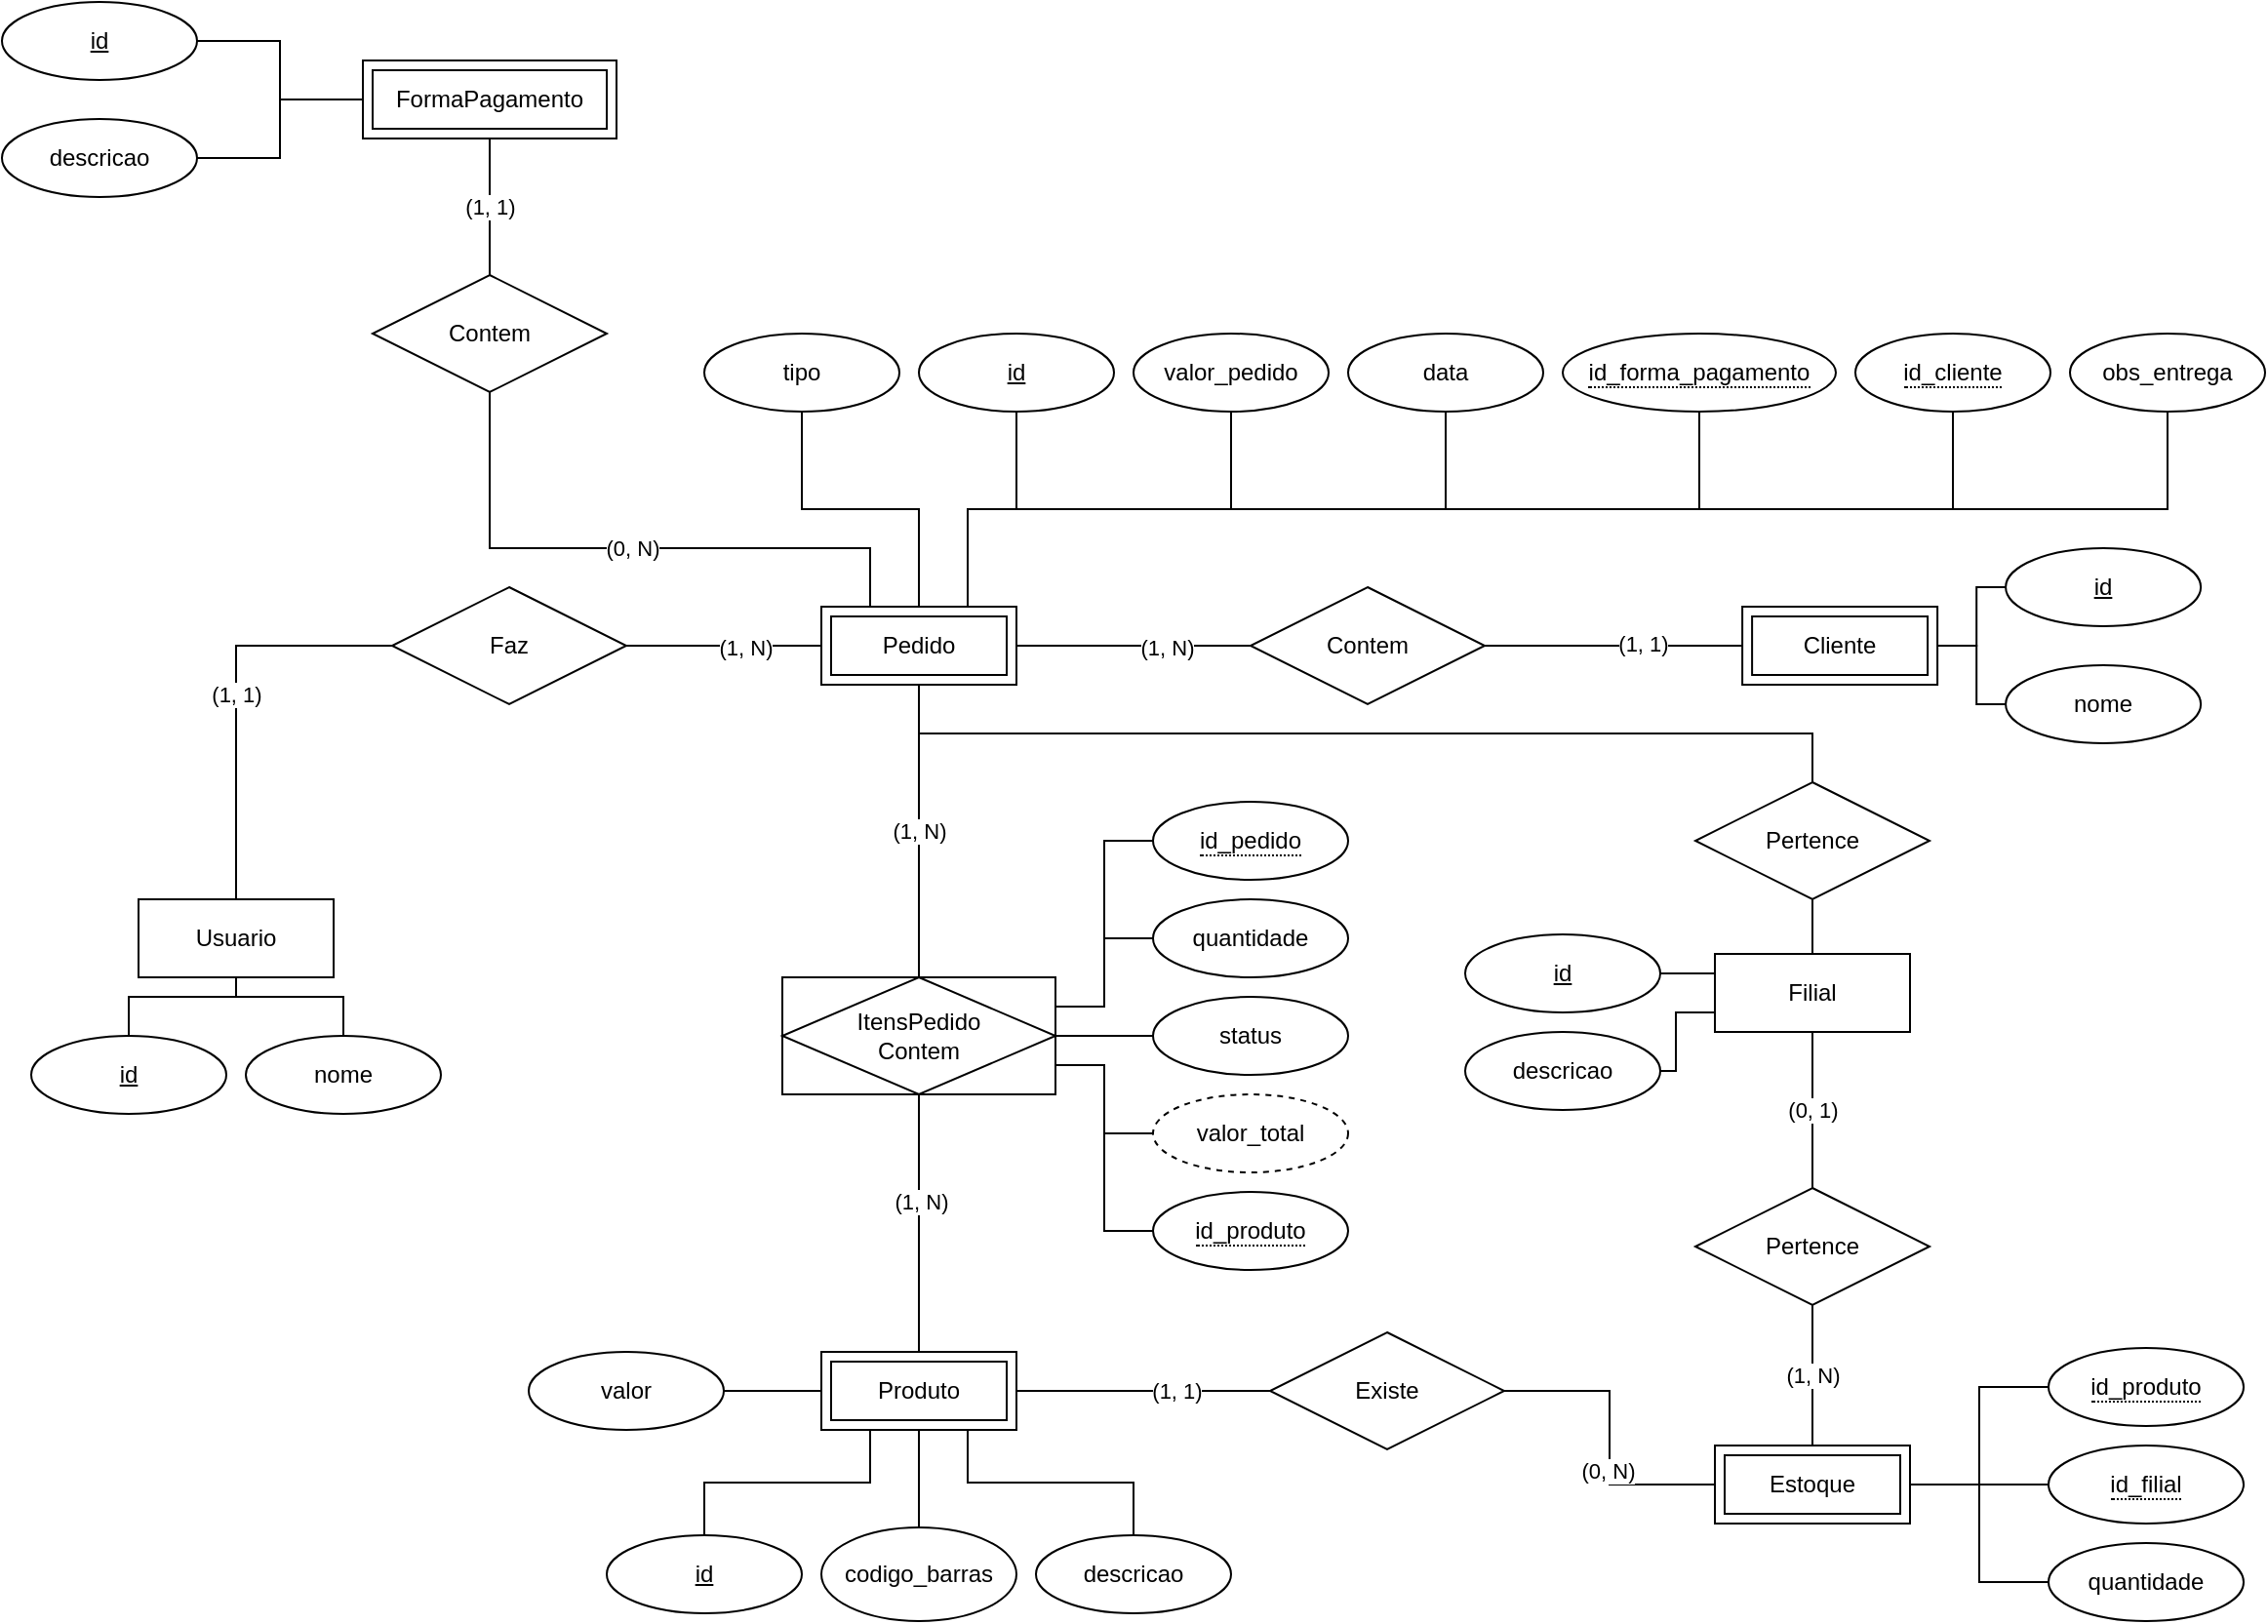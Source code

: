 <mxfile version="13.0.3" type="device"><diagram id="99z4qGQoj8Nk7deUB3dc" name="Page-1"><mxGraphModel dx="2249" dy="1985" grid="1" gridSize="10" guides="1" tooltips="1" connect="1" arrows="1" fold="1" page="1" pageScale="1" pageWidth="827" pageHeight="1169" math="0" shadow="0"><root><mxCell id="0"/><mxCell id="1" parent="0"/><mxCell id="zkGzrwwqhkDbFu8Qi26O-16" style="edgeStyle=orthogonalEdgeStyle;rounded=0;orthogonalLoop=1;jettySize=auto;html=1;exitX=1;exitY=0.5;exitDx=0;exitDy=0;entryX=0;entryY=0.5;entryDx=0;entryDy=0;endArrow=none;endFill=0;" parent="1" source="zkGzrwwqhkDbFu8Qi26O-6" target="zkGzrwwqhkDbFu8Qi26O-15" edge="1"><mxGeometry relative="1" as="geometry"/></mxCell><mxCell id="zkGzrwwqhkDbFu8Qi26O-32" value="(1, N)" style="edgeLabel;html=1;align=center;verticalAlign=middle;resizable=0;points=[];" parent="zkGzrwwqhkDbFu8Qi26O-16" vertex="1" connectable="0"><mxGeometry x="0.278" y="-1" relative="1" as="geometry"><mxPoint as="offset"/></mxGeometry></mxCell><mxCell id="zkGzrwwqhkDbFu8Qi26O-29" value="(1, N)" style="edgeStyle=orthogonalEdgeStyle;rounded=0;orthogonalLoop=1;jettySize=auto;html=1;exitX=0.5;exitY=1;exitDx=0;exitDy=0;entryX=0.5;entryY=0;entryDx=0;entryDy=0;endArrow=none;endFill=0;" parent="1" source="zkGzrwwqhkDbFu8Qi26O-6" target="zkGzrwwqhkDbFu8Qi26O-36" edge="1"><mxGeometry relative="1" as="geometry"><mxPoint x="450" y="310" as="targetPoint"/></mxGeometry></mxCell><mxCell id="zkGzrwwqhkDbFu8Qi26O-102" style="edgeStyle=orthogonalEdgeStyle;rounded=0;orthogonalLoop=1;jettySize=auto;html=1;exitX=0.75;exitY=0;exitDx=0;exitDy=0;entryX=0.5;entryY=1;entryDx=0;entryDy=0;endArrow=none;endFill=0;" parent="1" source="zkGzrwwqhkDbFu8Qi26O-6" target="zkGzrwwqhkDbFu8Qi26O-101" edge="1"><mxGeometry relative="1" as="geometry"/></mxCell><mxCell id="zkGzrwwqhkDbFu8Qi26O-103" style="edgeStyle=orthogonalEdgeStyle;rounded=0;orthogonalLoop=1;jettySize=auto;html=1;exitX=0.75;exitY=0;exitDx=0;exitDy=0;entryX=0.5;entryY=1;entryDx=0;entryDy=0;endArrow=none;endFill=0;" parent="1" source="zkGzrwwqhkDbFu8Qi26O-6" target="zkGzrwwqhkDbFu8Qi26O-100" edge="1"><mxGeometry relative="1" as="geometry"/></mxCell><mxCell id="hfoo5pGMaX8H9WztbqK6-10" value="(0, N)" style="edgeStyle=orthogonalEdgeStyle;rounded=0;orthogonalLoop=1;jettySize=auto;html=1;exitX=0.25;exitY=0;exitDx=0;exitDy=0;entryX=0.5;entryY=1;entryDx=0;entryDy=0;endArrow=none;endFill=0;" parent="1" source="zkGzrwwqhkDbFu8Qi26O-6" target="hfoo5pGMaX8H9WztbqK6-8" edge="1"><mxGeometry relative="1" as="geometry"><Array as="points"><mxPoint x="425" y="140"/><mxPoint x="230" y="140"/></Array></mxGeometry></mxCell><mxCell id="hfoo5pGMaX8H9WztbqK6-14" style="edgeStyle=orthogonalEdgeStyle;rounded=0;orthogonalLoop=1;jettySize=auto;html=1;exitX=0.75;exitY=0;exitDx=0;exitDy=0;entryX=0.5;entryY=1;entryDx=0;entryDy=0;endArrow=none;endFill=0;" parent="1" source="zkGzrwwqhkDbFu8Qi26O-6" target="hfoo5pGMaX8H9WztbqK6-13" edge="1"><mxGeometry relative="1" as="geometry"/></mxCell><mxCell id="hfoo5pGMaX8H9WztbqK6-17" style="edgeStyle=orthogonalEdgeStyle;rounded=0;orthogonalLoop=1;jettySize=auto;html=1;exitX=0.75;exitY=0;exitDx=0;exitDy=0;entryX=0.5;entryY=1;entryDx=0;entryDy=0;endArrow=none;endFill=0;" parent="1" source="zkGzrwwqhkDbFu8Qi26O-6" target="hfoo5pGMaX8H9WztbqK6-16" edge="1"><mxGeometry relative="1" as="geometry"/></mxCell><mxCell id="hfoo5pGMaX8H9WztbqK6-21" style="edgeStyle=orthogonalEdgeStyle;rounded=0;orthogonalLoop=1;jettySize=auto;html=1;exitX=0.75;exitY=0;exitDx=0;exitDy=0;entryX=0.5;entryY=1;entryDx=0;entryDy=0;endArrow=none;endFill=0;" parent="1" source="zkGzrwwqhkDbFu8Qi26O-6" target="hfoo5pGMaX8H9WztbqK6-20" edge="1"><mxGeometry relative="1" as="geometry"/></mxCell><mxCell id="UOGDM4CMMhFbTcFqjpY6-2" style="edgeStyle=orthogonalEdgeStyle;rounded=0;orthogonalLoop=1;jettySize=auto;html=1;exitX=0.5;exitY=1;exitDx=0;exitDy=0;entryX=0.5;entryY=0;entryDx=0;entryDy=0;endArrow=none;endFill=0;" parent="1" source="zkGzrwwqhkDbFu8Qi26O-6" target="UOGDM4CMMhFbTcFqjpY6-1" edge="1"><mxGeometry relative="1" as="geometry"/></mxCell><mxCell id="zkGzrwwqhkDbFu8Qi26O-6" value="Pedido" style="shape=ext;margin=3;double=1;whiteSpace=wrap;html=1;align=center;" parent="1" vertex="1"><mxGeometry x="400" y="170" width="100" height="40" as="geometry"/></mxCell><mxCell id="zkGzrwwqhkDbFu8Qi26O-84" style="edgeStyle=orthogonalEdgeStyle;rounded=0;orthogonalLoop=1;jettySize=auto;html=1;exitX=0;exitY=0.25;exitDx=0;exitDy=0;entryX=1;entryY=0.5;entryDx=0;entryDy=0;endArrow=none;endFill=0;" parent="1" source="zkGzrwwqhkDbFu8Qi26O-7" target="zkGzrwwqhkDbFu8Qi26O-49" edge="1"><mxGeometry relative="1" as="geometry"/></mxCell><mxCell id="zkGzrwwqhkDbFu8Qi26O-85" style="edgeStyle=orthogonalEdgeStyle;rounded=0;orthogonalLoop=1;jettySize=auto;html=1;exitX=0;exitY=0.75;exitDx=0;exitDy=0;entryX=1;entryY=0.5;entryDx=0;entryDy=0;endArrow=none;endFill=0;" parent="1" source="zkGzrwwqhkDbFu8Qi26O-7" target="zkGzrwwqhkDbFu8Qi26O-50" edge="1"><mxGeometry relative="1" as="geometry"/></mxCell><mxCell id="zkGzrwwqhkDbFu8Qi26O-7" value="Filial" style="whiteSpace=wrap;html=1;align=center;" parent="1" vertex="1"><mxGeometry x="858" y="348" width="100" height="40" as="geometry"/></mxCell><mxCell id="zkGzrwwqhkDbFu8Qi26O-13" value="(1, 1)" style="edgeStyle=orthogonalEdgeStyle;rounded=0;orthogonalLoop=1;jettySize=auto;html=1;exitX=0.5;exitY=0;exitDx=0;exitDy=0;entryX=0;entryY=0.5;entryDx=0;entryDy=0;endArrow=none;endFill=0;" parent="1" source="zkGzrwwqhkDbFu8Qi26O-8" target="zkGzrwwqhkDbFu8Qi26O-12" edge="1"><mxGeometry relative="1" as="geometry"/></mxCell><mxCell id="zkGzrwwqhkDbFu8Qi26O-8" value="Usuario" style="whiteSpace=wrap;html=1;align=center;" parent="1" vertex="1"><mxGeometry x="50" y="320" width="100" height="40" as="geometry"/></mxCell><mxCell id="zkGzrwwqhkDbFu8Qi26O-94" style="edgeStyle=orthogonalEdgeStyle;rounded=0;orthogonalLoop=1;jettySize=auto;html=1;exitX=1;exitY=0.5;exitDx=0;exitDy=0;entryX=0;entryY=0.5;entryDx=0;entryDy=0;endArrow=none;endFill=0;" parent="1" source="zkGzrwwqhkDbFu8Qi26O-9" target="zkGzrwwqhkDbFu8Qi26O-92" edge="1"><mxGeometry relative="1" as="geometry"/></mxCell><mxCell id="zkGzrwwqhkDbFu8Qi26O-95" style="edgeStyle=orthogonalEdgeStyle;rounded=0;orthogonalLoop=1;jettySize=auto;html=1;exitX=1;exitY=0.5;exitDx=0;exitDy=0;entryX=0;entryY=0.5;entryDx=0;entryDy=0;endArrow=none;endFill=0;" parent="1" source="zkGzrwwqhkDbFu8Qi26O-9" target="zkGzrwwqhkDbFu8Qi26O-93" edge="1"><mxGeometry relative="1" as="geometry"/></mxCell><mxCell id="zkGzrwwqhkDbFu8Qi26O-9" value="Cliente" style="shape=ext;margin=3;double=1;whiteSpace=wrap;html=1;align=center;" parent="1" vertex="1"><mxGeometry x="872.06" y="170" width="100" height="40" as="geometry"/></mxCell><mxCell id="zkGzrwwqhkDbFu8Qi26O-26" value="(1, N)" style="edgeStyle=orthogonalEdgeStyle;rounded=0;orthogonalLoop=1;jettySize=auto;html=1;endArrow=none;endFill=0;exitX=0.5;exitY=0;exitDx=0;exitDy=0;" parent="1" source="zkGzrwwqhkDbFu8Qi26O-11" target="zkGzrwwqhkDbFu8Qi26O-25" edge="1"><mxGeometry relative="1" as="geometry"><mxPoint x="873" y="658" as="sourcePoint"/></mxGeometry></mxCell><mxCell id="hfoo5pGMaX8H9WztbqK6-19" style="edgeStyle=orthogonalEdgeStyle;rounded=0;orthogonalLoop=1;jettySize=auto;html=1;exitX=1;exitY=0.5;exitDx=0;exitDy=0;entryX=0;entryY=0.5;entryDx=0;entryDy=0;endArrow=none;endFill=0;" parent="1" source="zkGzrwwqhkDbFu8Qi26O-11" target="hfoo5pGMaX8H9WztbqK6-18" edge="1"><mxGeometry relative="1" as="geometry"/></mxCell><mxCell id="zkGzrwwqhkDbFu8Qi26O-11" value="Estoque" style="shape=ext;margin=3;double=1;whiteSpace=wrap;html=1;align=center;" parent="1" vertex="1"><mxGeometry x="858" y="600" width="100" height="40" as="geometry"/></mxCell><mxCell id="zkGzrwwqhkDbFu8Qi26O-14" style="edgeStyle=orthogonalEdgeStyle;rounded=0;orthogonalLoop=1;jettySize=auto;html=1;exitX=1;exitY=0.5;exitDx=0;exitDy=0;entryX=0;entryY=0.5;entryDx=0;entryDy=0;endArrow=none;endFill=0;" parent="1" source="zkGzrwwqhkDbFu8Qi26O-12" target="zkGzrwwqhkDbFu8Qi26O-6" edge="1"><mxGeometry relative="1" as="geometry"/></mxCell><mxCell id="zkGzrwwqhkDbFu8Qi26O-31" value="(1, N)" style="edgeLabel;html=1;align=center;verticalAlign=middle;resizable=0;points=[];" parent="zkGzrwwqhkDbFu8Qi26O-14" vertex="1" connectable="0"><mxGeometry x="0.217" y="-1" relative="1" as="geometry"><mxPoint as="offset"/></mxGeometry></mxCell><mxCell id="zkGzrwwqhkDbFu8Qi26O-12" value="Faz" style="shape=rhombus;perimeter=rhombusPerimeter;whiteSpace=wrap;html=1;align=center;" parent="1" vertex="1"><mxGeometry x="180" y="160" width="120" height="60" as="geometry"/></mxCell><mxCell id="zkGzrwwqhkDbFu8Qi26O-17" style="edgeStyle=orthogonalEdgeStyle;rounded=0;orthogonalLoop=1;jettySize=auto;html=1;exitX=1;exitY=0.5;exitDx=0;exitDy=0;entryX=0;entryY=0.5;entryDx=0;entryDy=0;endArrow=none;endFill=0;" parent="1" source="zkGzrwwqhkDbFu8Qi26O-15" target="zkGzrwwqhkDbFu8Qi26O-9" edge="1"><mxGeometry relative="1" as="geometry"/></mxCell><mxCell id="zkGzrwwqhkDbFu8Qi26O-33" value="(1, 1)" style="edgeLabel;html=1;align=center;verticalAlign=middle;resizable=0;points=[];" parent="zkGzrwwqhkDbFu8Qi26O-17" vertex="1" connectable="0"><mxGeometry x="0.217" y="1" relative="1" as="geometry"><mxPoint as="offset"/></mxGeometry></mxCell><mxCell id="zkGzrwwqhkDbFu8Qi26O-15" value="Contem" style="shape=rhombus;perimeter=rhombusPerimeter;whiteSpace=wrap;html=1;align=center;" parent="1" vertex="1"><mxGeometry x="620" y="160" width="120" height="60" as="geometry"/></mxCell><mxCell id="zkGzrwwqhkDbFu8Qi26O-23" style="edgeStyle=orthogonalEdgeStyle;rounded=0;orthogonalLoop=1;jettySize=auto;html=1;exitX=1;exitY=0.5;exitDx=0;exitDy=0;entryX=0;entryY=0.5;entryDx=0;entryDy=0;endArrow=none;endFill=0;" parent="1" source="zkGzrwwqhkDbFu8Qi26O-20" target="zkGzrwwqhkDbFu8Qi26O-22" edge="1"><mxGeometry relative="1" as="geometry"/></mxCell><mxCell id="zkGzrwwqhkDbFu8Qi26O-34" value="(1, 1)" style="edgeLabel;html=1;align=center;verticalAlign=middle;resizable=0;points=[];" parent="zkGzrwwqhkDbFu8Qi26O-23" vertex="1" connectable="0"><mxGeometry x="0.258" relative="1" as="geometry"><mxPoint as="offset"/></mxGeometry></mxCell><mxCell id="zkGzrwwqhkDbFu8Qi26O-42" style="edgeStyle=orthogonalEdgeStyle;rounded=0;orthogonalLoop=1;jettySize=auto;html=1;exitX=0.25;exitY=1;exitDx=0;exitDy=0;entryX=0.5;entryY=0;entryDx=0;entryDy=0;endArrow=none;endFill=0;" parent="1" source="zkGzrwwqhkDbFu8Qi26O-20" target="zkGzrwwqhkDbFu8Qi26O-38" edge="1"><mxGeometry relative="1" as="geometry"/></mxCell><mxCell id="zkGzrwwqhkDbFu8Qi26O-43" style="edgeStyle=orthogonalEdgeStyle;rounded=0;orthogonalLoop=1;jettySize=auto;html=1;exitX=0.5;exitY=1;exitDx=0;exitDy=0;entryX=0.5;entryY=0;entryDx=0;entryDy=0;endArrow=none;endFill=0;" parent="1" source="zkGzrwwqhkDbFu8Qi26O-20" target="zkGzrwwqhkDbFu8Qi26O-40" edge="1"><mxGeometry relative="1" as="geometry"/></mxCell><mxCell id="zkGzrwwqhkDbFu8Qi26O-44" style="edgeStyle=orthogonalEdgeStyle;rounded=0;orthogonalLoop=1;jettySize=auto;html=1;exitX=0.75;exitY=1;exitDx=0;exitDy=0;entryX=0.5;entryY=0;entryDx=0;entryDy=0;endArrow=none;endFill=0;" parent="1" source="zkGzrwwqhkDbFu8Qi26O-20" target="zkGzrwwqhkDbFu8Qi26O-41" edge="1"><mxGeometry relative="1" as="geometry"/></mxCell><mxCell id="zkGzrwwqhkDbFu8Qi26O-20" value="Produto" style="shape=ext;margin=3;double=1;whiteSpace=wrap;html=1;align=center;" parent="1" vertex="1"><mxGeometry x="400" y="552" width="100" height="40" as="geometry"/></mxCell><mxCell id="zkGzrwwqhkDbFu8Qi26O-24" style="edgeStyle=orthogonalEdgeStyle;rounded=0;orthogonalLoop=1;jettySize=auto;html=1;exitX=1;exitY=0.5;exitDx=0;exitDy=0;entryX=0;entryY=0.5;entryDx=0;entryDy=0;endArrow=none;endFill=0;" parent="1" source="zkGzrwwqhkDbFu8Qi26O-22" target="zkGzrwwqhkDbFu8Qi26O-11" edge="1"><mxGeometry relative="1" as="geometry"><mxPoint x="753" y="620" as="sourcePoint"/></mxGeometry></mxCell><mxCell id="zkGzrwwqhkDbFu8Qi26O-35" value="(0, N)" style="edgeLabel;html=1;align=center;verticalAlign=middle;resizable=0;points=[];" parent="zkGzrwwqhkDbFu8Qi26O-24" vertex="1" connectable="0"><mxGeometry x="0.217" y="-1" relative="1" as="geometry"><mxPoint as="offset"/></mxGeometry></mxCell><mxCell id="zkGzrwwqhkDbFu8Qi26O-22" value="Existe" style="shape=rhombus;perimeter=rhombusPerimeter;whiteSpace=wrap;html=1;align=center;" parent="1" vertex="1"><mxGeometry x="630" y="542" width="120" height="60" as="geometry"/></mxCell><mxCell id="zkGzrwwqhkDbFu8Qi26O-27" value="(0, 1)" style="edgeStyle=orthogonalEdgeStyle;rounded=0;orthogonalLoop=1;jettySize=auto;html=1;exitX=0.5;exitY=0;exitDx=0;exitDy=0;endArrow=none;endFill=0;entryX=0.5;entryY=1;entryDx=0;entryDy=0;" parent="1" source="zkGzrwwqhkDbFu8Qi26O-25" target="zkGzrwwqhkDbFu8Qi26O-7" edge="1"><mxGeometry relative="1" as="geometry"><mxPoint x="913" y="408" as="targetPoint"/></mxGeometry></mxCell><mxCell id="zkGzrwwqhkDbFu8Qi26O-25" value="Pertence" style="shape=rhombus;perimeter=rhombusPerimeter;whiteSpace=wrap;html=1;align=center;" parent="1" vertex="1"><mxGeometry x="848" y="468" width="120" height="60" as="geometry"/></mxCell><mxCell id="zkGzrwwqhkDbFu8Qi26O-30" style="edgeStyle=orthogonalEdgeStyle;rounded=0;orthogonalLoop=1;jettySize=auto;html=1;exitX=0.5;exitY=1;exitDx=0;exitDy=0;entryX=0.5;entryY=0;entryDx=0;entryDy=0;endArrow=none;endFill=0;" parent="1" source="zkGzrwwqhkDbFu8Qi26O-36" target="zkGzrwwqhkDbFu8Qi26O-20" edge="1"><mxGeometry relative="1" as="geometry"><mxPoint x="450" y="452" as="sourcePoint"/></mxGeometry></mxCell><mxCell id="zkGzrwwqhkDbFu8Qi26O-37" value="(1, N)" style="edgeLabel;html=1;align=center;verticalAlign=middle;resizable=0;points=[];" parent="zkGzrwwqhkDbFu8Qi26O-30" vertex="1" connectable="0"><mxGeometry x="-0.176" y="1" relative="1" as="geometry"><mxPoint as="offset"/></mxGeometry></mxCell><mxCell id="zkGzrwwqhkDbFu8Qi26O-107" style="edgeStyle=orthogonalEdgeStyle;rounded=0;orthogonalLoop=1;jettySize=auto;html=1;exitX=1;exitY=0.25;exitDx=0;exitDy=0;entryX=0;entryY=0.5;entryDx=0;entryDy=0;endArrow=none;endFill=0;" parent="1" source="zkGzrwwqhkDbFu8Qi26O-36" target="zkGzrwwqhkDbFu8Qi26O-106" edge="1"><mxGeometry relative="1" as="geometry"/></mxCell><mxCell id="zkGzrwwqhkDbFu8Qi26O-108" style="edgeStyle=orthogonalEdgeStyle;rounded=0;orthogonalLoop=1;jettySize=auto;html=1;exitX=1;exitY=0.75;exitDx=0;exitDy=0;entryX=0;entryY=0.5;entryDx=0;entryDy=0;endArrow=none;endFill=0;" parent="1" source="zkGzrwwqhkDbFu8Qi26O-36" target="zkGzrwwqhkDbFu8Qi26O-104" edge="1"><mxGeometry relative="1" as="geometry"/></mxCell><mxCell id="zkGzrwwqhkDbFu8Qi26O-36" value="ItensPedido&lt;br&gt;Contem" style="shape=associativeEntity;whiteSpace=wrap;html=1;align=center;" parent="1" vertex="1"><mxGeometry x="380" y="360" width="140" height="60" as="geometry"/></mxCell><mxCell id="zkGzrwwqhkDbFu8Qi26O-38" value="id" style="ellipse;whiteSpace=wrap;html=1;align=center;fontStyle=4;" parent="1" vertex="1"><mxGeometry x="290" y="646" width="100" height="40" as="geometry"/></mxCell><mxCell id="zkGzrwwqhkDbFu8Qi26O-40" value="codigo_barras" style="ellipse;whiteSpace=wrap;html=1;align=center;" parent="1" vertex="1"><mxGeometry x="400" y="642" width="100" height="48" as="geometry"/></mxCell><mxCell id="zkGzrwwqhkDbFu8Qi26O-41" value="descricao" style="ellipse;whiteSpace=wrap;html=1;align=center;" parent="1" vertex="1"><mxGeometry x="510" y="646" width="100" height="40" as="geometry"/></mxCell><mxCell id="zkGzrwwqhkDbFu8Qi26O-87" style="edgeStyle=orthogonalEdgeStyle;rounded=0;orthogonalLoop=1;jettySize=auto;html=1;exitX=0;exitY=0.5;exitDx=0;exitDy=0;entryX=1;entryY=0.5;entryDx=0;entryDy=0;endArrow=none;endFill=0;" parent="1" source="zkGzrwwqhkDbFu8Qi26O-48" target="zkGzrwwqhkDbFu8Qi26O-11" edge="1"><mxGeometry relative="1" as="geometry"/></mxCell><mxCell id="zkGzrwwqhkDbFu8Qi26O-48" value="quantidade" style="ellipse;whiteSpace=wrap;html=1;align=center;" parent="1" vertex="1"><mxGeometry x="1029" y="650" width="100" height="40" as="geometry"/></mxCell><mxCell id="zkGzrwwqhkDbFu8Qi26O-49" value="id" style="ellipse;whiteSpace=wrap;html=1;align=center;fontStyle=4;" parent="1" vertex="1"><mxGeometry x="730" y="338" width="100" height="40" as="geometry"/></mxCell><mxCell id="zkGzrwwqhkDbFu8Qi26O-50" value="descricao" style="ellipse;whiteSpace=wrap;html=1;align=center;" parent="1" vertex="1"><mxGeometry x="730" y="388" width="100" height="40" as="geometry"/></mxCell><mxCell id="zkGzrwwqhkDbFu8Qi26O-73" style="edgeStyle=orthogonalEdgeStyle;rounded=0;orthogonalLoop=1;jettySize=auto;html=1;exitX=0;exitY=0.5;exitDx=0;exitDy=0;entryX=1;entryY=0.5;entryDx=0;entryDy=0;endArrow=none;endFill=0;" parent="1" source="zkGzrwwqhkDbFu8Qi26O-51" target="zkGzrwwqhkDbFu8Qi26O-36" edge="1"><mxGeometry relative="1" as="geometry"/></mxCell><mxCell id="zkGzrwwqhkDbFu8Qi26O-51" value="status" style="ellipse;whiteSpace=wrap;html=1;align=center;" parent="1" vertex="1"><mxGeometry x="570" y="370" width="100" height="40" as="geometry"/></mxCell><mxCell id="zkGzrwwqhkDbFu8Qi26O-86" style="edgeStyle=orthogonalEdgeStyle;rounded=0;orthogonalLoop=1;jettySize=auto;html=1;exitX=0;exitY=0.5;exitDx=0;exitDy=0;entryX=1;entryY=0.5;entryDx=0;entryDy=0;endArrow=none;endFill=0;" parent="1" source="zkGzrwwqhkDbFu8Qi26O-98" target="zkGzrwwqhkDbFu8Qi26O-11" edge="1"><mxGeometry relative="1" as="geometry"><mxPoint x="1029" y="598" as="sourcePoint"/></mxGeometry></mxCell><mxCell id="zkGzrwwqhkDbFu8Qi26O-72" style="edgeStyle=orthogonalEdgeStyle;rounded=0;orthogonalLoop=1;jettySize=auto;html=1;exitX=0;exitY=0.5;exitDx=0;exitDy=0;entryX=1;entryY=0.25;entryDx=0;entryDy=0;endArrow=none;endFill=0;" parent="1" source="zkGzrwwqhkDbFu8Qi26O-59" target="zkGzrwwqhkDbFu8Qi26O-36" edge="1"><mxGeometry relative="1" as="geometry"/></mxCell><mxCell id="zkGzrwwqhkDbFu8Qi26O-59" value="quantidade" style="ellipse;whiteSpace=wrap;html=1;align=center;" parent="1" vertex="1"><mxGeometry x="570" y="320" width="100" height="40" as="geometry"/></mxCell><mxCell id="zkGzrwwqhkDbFu8Qi26O-61" style="edgeStyle=orthogonalEdgeStyle;rounded=0;orthogonalLoop=1;jettySize=auto;html=1;exitX=1;exitY=0.5;exitDx=0;exitDy=0;entryX=0;entryY=0.5;entryDx=0;entryDy=0;endArrow=none;endFill=0;" parent="1" source="zkGzrwwqhkDbFu8Qi26O-60" target="zkGzrwwqhkDbFu8Qi26O-20" edge="1"><mxGeometry relative="1" as="geometry"/></mxCell><mxCell id="zkGzrwwqhkDbFu8Qi26O-60" value="valor" style="ellipse;whiteSpace=wrap;html=1;align=center;" parent="1" vertex="1"><mxGeometry x="250" y="552" width="100" height="40" as="geometry"/></mxCell><mxCell id="zkGzrwwqhkDbFu8Qi26O-74" style="edgeStyle=orthogonalEdgeStyle;rounded=0;orthogonalLoop=1;jettySize=auto;html=1;entryX=1;entryY=0.75;entryDx=0;entryDy=0;endArrow=none;endFill=0;exitX=0;exitY=0.5;exitDx=0;exitDy=0;" parent="1" source="hfoo5pGMaX8H9WztbqK6-22" target="zkGzrwwqhkDbFu8Qi26O-36" edge="1"><mxGeometry relative="1" as="geometry"><mxPoint x="570" y="420" as="sourcePoint"/></mxGeometry></mxCell><mxCell id="zkGzrwwqhkDbFu8Qi26O-82" style="edgeStyle=orthogonalEdgeStyle;rounded=0;orthogonalLoop=1;jettySize=auto;html=1;exitX=0.5;exitY=1;exitDx=0;exitDy=0;entryX=0.5;entryY=0;entryDx=0;entryDy=0;endArrow=none;endFill=0;" parent="1" source="zkGzrwwqhkDbFu8Qi26O-79" target="zkGzrwwqhkDbFu8Qi26O-6" edge="1"><mxGeometry relative="1" as="geometry"/></mxCell><mxCell id="zkGzrwwqhkDbFu8Qi26O-79" value="tipo" style="ellipse;whiteSpace=wrap;html=1;align=center;" parent="1" vertex="1"><mxGeometry x="340" y="30" width="100" height="40" as="geometry"/></mxCell><mxCell id="zkGzrwwqhkDbFu8Qi26O-83" style="edgeStyle=orthogonalEdgeStyle;rounded=0;orthogonalLoop=1;jettySize=auto;html=1;exitX=0.5;exitY=1;exitDx=0;exitDy=0;entryX=0.75;entryY=0;entryDx=0;entryDy=0;endArrow=none;endFill=0;" parent="1" source="zkGzrwwqhkDbFu8Qi26O-80" target="zkGzrwwqhkDbFu8Qi26O-6" edge="1"><mxGeometry relative="1" as="geometry"/></mxCell><mxCell id="zkGzrwwqhkDbFu8Qi26O-80" value="id" style="ellipse;whiteSpace=wrap;html=1;align=center;fontStyle=4;" parent="1" vertex="1"><mxGeometry x="450" y="30" width="100" height="40" as="geometry"/></mxCell><mxCell id="zkGzrwwqhkDbFu8Qi26O-90" style="edgeStyle=orthogonalEdgeStyle;rounded=0;orthogonalLoop=1;jettySize=auto;html=1;exitX=0.5;exitY=0;exitDx=0;exitDy=0;entryX=0.5;entryY=1;entryDx=0;entryDy=0;endArrow=none;endFill=0;" parent="1" source="zkGzrwwqhkDbFu8Qi26O-88" target="zkGzrwwqhkDbFu8Qi26O-8" edge="1"><mxGeometry relative="1" as="geometry"/></mxCell><mxCell id="zkGzrwwqhkDbFu8Qi26O-88" value="id" style="ellipse;whiteSpace=wrap;html=1;align=center;fontStyle=4;" parent="1" vertex="1"><mxGeometry x="-5" y="390" width="100" height="40" as="geometry"/></mxCell><mxCell id="zkGzrwwqhkDbFu8Qi26O-91" style="edgeStyle=orthogonalEdgeStyle;rounded=0;orthogonalLoop=1;jettySize=auto;html=1;exitX=0.5;exitY=0;exitDx=0;exitDy=0;entryX=0.5;entryY=1;entryDx=0;entryDy=0;endArrow=none;endFill=0;" parent="1" source="zkGzrwwqhkDbFu8Qi26O-89" target="zkGzrwwqhkDbFu8Qi26O-8" edge="1"><mxGeometry relative="1" as="geometry"/></mxCell><mxCell id="zkGzrwwqhkDbFu8Qi26O-89" value="nome" style="ellipse;whiteSpace=wrap;html=1;align=center;" parent="1" vertex="1"><mxGeometry x="105" y="390" width="100" height="40" as="geometry"/></mxCell><mxCell id="zkGzrwwqhkDbFu8Qi26O-92" value="id" style="ellipse;whiteSpace=wrap;html=1;align=center;fontStyle=4;" parent="1" vertex="1"><mxGeometry x="1007.06" y="140" width="100" height="40" as="geometry"/></mxCell><mxCell id="zkGzrwwqhkDbFu8Qi26O-93" value="nome" style="ellipse;whiteSpace=wrap;html=1;align=center;" parent="1" vertex="1"><mxGeometry x="1007.06" y="200" width="100" height="40" as="geometry"/></mxCell><mxCell id="zkGzrwwqhkDbFu8Qi26O-98" value="&lt;span style=&quot;border-bottom: 1px dotted&quot;&gt;id_produto&lt;/span&gt;" style="ellipse;whiteSpace=wrap;html=1;align=center;" parent="1" vertex="1"><mxGeometry x="1029" y="550" width="100" height="40" as="geometry"/></mxCell><mxCell id="zkGzrwwqhkDbFu8Qi26O-100" value="data" style="ellipse;whiteSpace=wrap;html=1;align=center;" parent="1" vertex="1"><mxGeometry x="670" y="30" width="100" height="40" as="geometry"/></mxCell><mxCell id="zkGzrwwqhkDbFu8Qi26O-101" value="valor_pedido" style="ellipse;whiteSpace=wrap;html=1;align=center;" parent="1" vertex="1"><mxGeometry x="560" y="30" width="100" height="40" as="geometry"/></mxCell><mxCell id="zkGzrwwqhkDbFu8Qi26O-104" value="&lt;span style=&quot;border-bottom: 1px dotted&quot;&gt;id_produto&lt;/span&gt;" style="ellipse;whiteSpace=wrap;html=1;align=center;" parent="1" vertex="1"><mxGeometry x="570" y="470" width="100" height="40" as="geometry"/></mxCell><mxCell id="zkGzrwwqhkDbFu8Qi26O-106" value="&lt;span style=&quot;border-bottom: 1px dotted&quot;&gt;id_pedido&lt;/span&gt;" style="ellipse;whiteSpace=wrap;html=1;align=center;" parent="1" vertex="1"><mxGeometry x="570" y="270" width="100" height="40" as="geometry"/></mxCell><mxCell id="hfoo5pGMaX8H9WztbqK6-5" style="edgeStyle=orthogonalEdgeStyle;rounded=0;orthogonalLoop=1;jettySize=auto;html=1;exitX=0;exitY=0.5;exitDx=0;exitDy=0;entryX=1;entryY=0.5;entryDx=0;entryDy=0;endArrow=none;endFill=0;" parent="1" source="hfoo5pGMaX8H9WztbqK6-2" target="hfoo5pGMaX8H9WztbqK6-3" edge="1"><mxGeometry relative="1" as="geometry"/></mxCell><mxCell id="hfoo5pGMaX8H9WztbqK6-7" style="edgeStyle=orthogonalEdgeStyle;rounded=0;orthogonalLoop=1;jettySize=auto;html=1;exitX=0;exitY=0.5;exitDx=0;exitDy=0;entryX=1;entryY=0.5;entryDx=0;entryDy=0;endArrow=none;endFill=0;" parent="1" source="hfoo5pGMaX8H9WztbqK6-2" target="hfoo5pGMaX8H9WztbqK6-4" edge="1"><mxGeometry relative="1" as="geometry"/></mxCell><mxCell id="hfoo5pGMaX8H9WztbqK6-9" value="(1, 1)" style="edgeStyle=orthogonalEdgeStyle;rounded=0;orthogonalLoop=1;jettySize=auto;html=1;exitX=0.5;exitY=1;exitDx=0;exitDy=0;entryX=0.5;entryY=0;entryDx=0;entryDy=0;endArrow=none;endFill=0;" parent="1" source="hfoo5pGMaX8H9WztbqK6-2" target="hfoo5pGMaX8H9WztbqK6-8" edge="1"><mxGeometry relative="1" as="geometry"/></mxCell><mxCell id="hfoo5pGMaX8H9WztbqK6-2" value="FormaPagamento" style="shape=ext;margin=3;double=1;whiteSpace=wrap;html=1;align=center;" parent="1" vertex="1"><mxGeometry x="165" y="-110" width="130" height="40" as="geometry"/></mxCell><mxCell id="hfoo5pGMaX8H9WztbqK6-3" value="id" style="ellipse;whiteSpace=wrap;html=1;align=center;fontStyle=4;" parent="1" vertex="1"><mxGeometry x="-20" y="-140" width="100" height="40" as="geometry"/></mxCell><mxCell id="hfoo5pGMaX8H9WztbqK6-4" value="descricao" style="ellipse;whiteSpace=wrap;html=1;align=center;" parent="1" vertex="1"><mxGeometry x="-20" y="-80" width="100" height="40" as="geometry"/></mxCell><mxCell id="hfoo5pGMaX8H9WztbqK6-8" value="Contem" style="shape=rhombus;perimeter=rhombusPerimeter;whiteSpace=wrap;html=1;align=center;" parent="1" vertex="1"><mxGeometry x="170" width="120" height="60" as="geometry"/></mxCell><mxCell id="hfoo5pGMaX8H9WztbqK6-13" value="&lt;span style=&quot;border-bottom: 1px dotted&quot;&gt;id_forma_pagamento&lt;/span&gt;" style="ellipse;whiteSpace=wrap;html=1;align=center;" parent="1" vertex="1"><mxGeometry x="780" y="30" width="140" height="40" as="geometry"/></mxCell><mxCell id="hfoo5pGMaX8H9WztbqK6-16" value="&lt;span style=&quot;border-bottom: 1px dotted&quot;&gt;id_cliente&lt;/span&gt;" style="ellipse;whiteSpace=wrap;html=1;align=center;" parent="1" vertex="1"><mxGeometry x="930" y="30" width="100" height="40" as="geometry"/></mxCell><mxCell id="hfoo5pGMaX8H9WztbqK6-18" value="&lt;span style=&quot;border-bottom: 1px dotted&quot;&gt;id_filial&lt;/span&gt;" style="ellipse;whiteSpace=wrap;html=1;align=center;" parent="1" vertex="1"><mxGeometry x="1029" y="600" width="100" height="40" as="geometry"/></mxCell><mxCell id="hfoo5pGMaX8H9WztbqK6-20" value="obs_entrega" style="ellipse;whiteSpace=wrap;html=1;align=center;" parent="1" vertex="1"><mxGeometry x="1040" y="30" width="100" height="40" as="geometry"/></mxCell><mxCell id="hfoo5pGMaX8H9WztbqK6-22" value="valor_total" style="ellipse;whiteSpace=wrap;html=1;align=center;dashed=1;" parent="1" vertex="1"><mxGeometry x="570" y="420" width="100" height="40" as="geometry"/></mxCell><mxCell id="UOGDM4CMMhFbTcFqjpY6-5" style="edgeStyle=orthogonalEdgeStyle;rounded=0;orthogonalLoop=1;jettySize=auto;html=1;exitX=0.5;exitY=1;exitDx=0;exitDy=0;entryX=0.5;entryY=0;entryDx=0;entryDy=0;endArrow=none;endFill=0;" parent="1" source="UOGDM4CMMhFbTcFqjpY6-1" target="zkGzrwwqhkDbFu8Qi26O-7" edge="1"><mxGeometry relative="1" as="geometry"/></mxCell><mxCell id="UOGDM4CMMhFbTcFqjpY6-1" value="Pertence" style="shape=rhombus;perimeter=rhombusPerimeter;whiteSpace=wrap;html=1;align=center;" parent="1" vertex="1"><mxGeometry x="848" y="260" width="120" height="60" as="geometry"/></mxCell></root></mxGraphModel></diagram></mxfile>